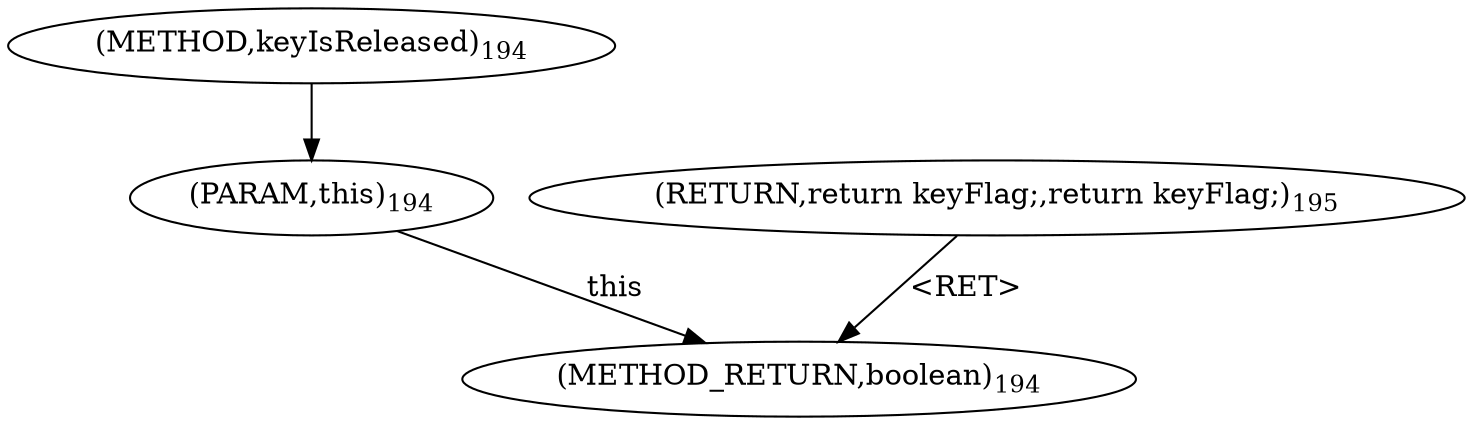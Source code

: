 digraph "keyIsReleased" {  
"819" [label = <(METHOD,keyIsReleased)<SUB>194</SUB>> ]
"828" [label = <(METHOD_RETURN,boolean)<SUB>194</SUB>> ]
"820" [label = <(PARAM,this)<SUB>194</SUB>> ]
"822" [label = <(RETURN,return keyFlag;,return keyFlag;)<SUB>195</SUB>> ]
  "822" -> "828"  [ label = "&lt;RET&gt;"] 
  "820" -> "828"  [ label = "this"] 
  "819" -> "820" 
}
